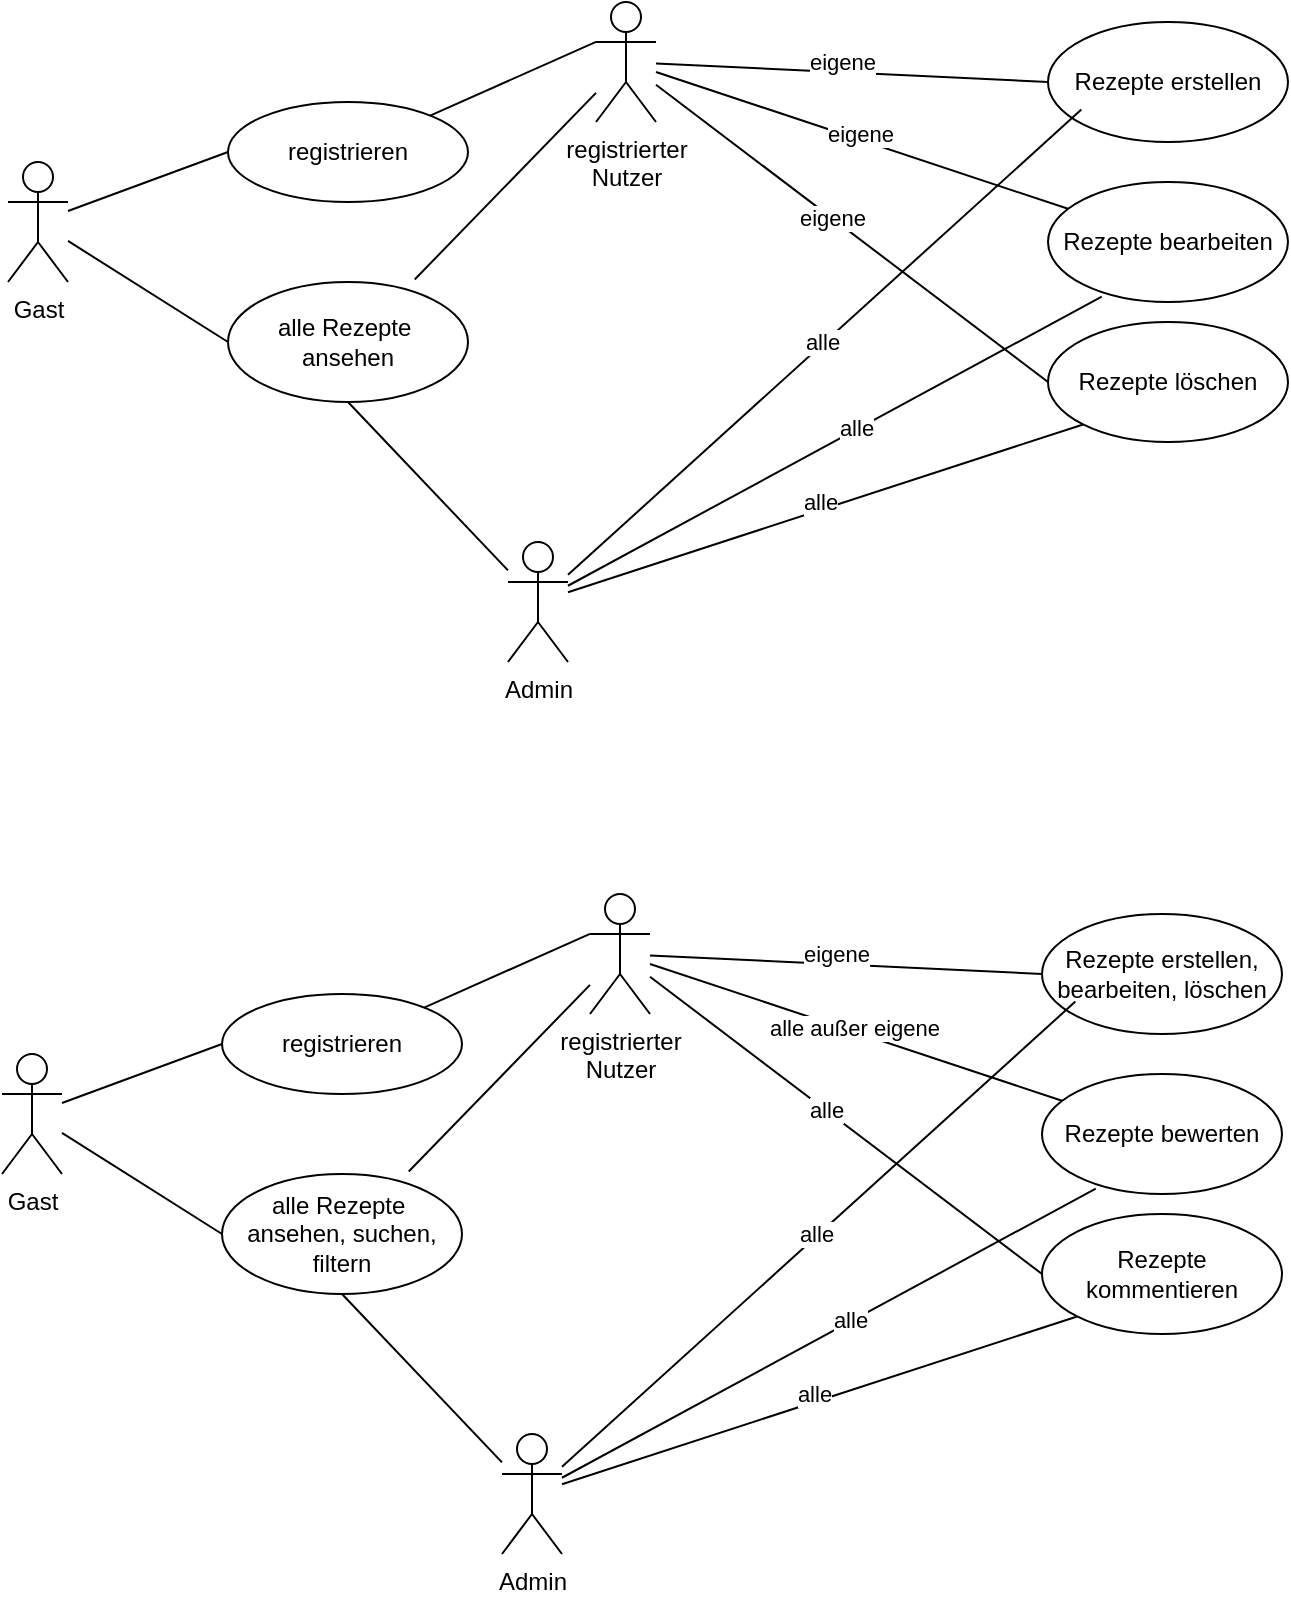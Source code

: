 <mxfile version="26.2.14">
  <diagram name="Seite-1" id="wcatKIITOAddB180gC_4">
    <mxGraphModel dx="1418" dy="906" grid="1" gridSize="10" guides="1" tooltips="1" connect="1" arrows="1" fold="1" page="1" pageScale="1" pageWidth="827" pageHeight="1169" math="0" shadow="0">
      <root>
        <mxCell id="0" />
        <mxCell id="1" parent="0" />
        <mxCell id="PZLCt4sNYvR6H3oS_Bd3-4" style="rounded=0;orthogonalLoop=1;jettySize=auto;html=1;entryX=0;entryY=0.5;entryDx=0;entryDy=0;endArrow=none;startFill=0;" parent="1" source="PZLCt4sNYvR6H3oS_Bd3-1" target="PZLCt4sNYvR6H3oS_Bd3-2" edge="1">
          <mxGeometry relative="1" as="geometry" />
        </mxCell>
        <mxCell id="PZLCt4sNYvR6H3oS_Bd3-16" style="rounded=0;orthogonalLoop=1;jettySize=auto;html=1;entryX=0;entryY=0.5;entryDx=0;entryDy=0;endArrow=none;startFill=0;" parent="1" source="PZLCt4sNYvR6H3oS_Bd3-1" target="PZLCt4sNYvR6H3oS_Bd3-10" edge="1">
          <mxGeometry relative="1" as="geometry" />
        </mxCell>
        <mxCell id="PZLCt4sNYvR6H3oS_Bd3-1" value="Gast" style="shape=umlActor;verticalLabelPosition=bottom;verticalAlign=top;html=1;outlineConnect=0;" parent="1" vertex="1">
          <mxGeometry x="90" y="140" width="30" height="60" as="geometry" />
        </mxCell>
        <mxCell id="PZLCt4sNYvR6H3oS_Bd3-2" value="registrieren" style="ellipse;whiteSpace=wrap;html=1;" parent="1" vertex="1">
          <mxGeometry x="200" y="110" width="120" height="50" as="geometry" />
        </mxCell>
        <mxCell id="PZLCt4sNYvR6H3oS_Bd3-17" style="rounded=0;orthogonalLoop=1;jettySize=auto;html=1;entryX=0;entryY=0.5;entryDx=0;entryDy=0;endArrow=none;startFill=0;" parent="1" source="PZLCt4sNYvR6H3oS_Bd3-3" target="PZLCt4sNYvR6H3oS_Bd3-7" edge="1">
          <mxGeometry relative="1" as="geometry" />
        </mxCell>
        <mxCell id="PZLCt4sNYvR6H3oS_Bd3-18" value="eigene" style="edgeLabel;html=1;align=center;verticalAlign=middle;resizable=0;points=[];" parent="PZLCt4sNYvR6H3oS_Bd3-17" vertex="1" connectable="0">
          <mxGeometry x="-0.05" y="5" relative="1" as="geometry">
            <mxPoint as="offset" />
          </mxGeometry>
        </mxCell>
        <mxCell id="PZLCt4sNYvR6H3oS_Bd3-19" style="rounded=0;orthogonalLoop=1;jettySize=auto;html=1;endArrow=none;startFill=0;" parent="1" source="PZLCt4sNYvR6H3oS_Bd3-3" target="PZLCt4sNYvR6H3oS_Bd3-8" edge="1">
          <mxGeometry relative="1" as="geometry">
            <mxPoint x="470" y="131.796" as="sourcePoint" />
            <mxPoint x="622" y="150" as="targetPoint" />
          </mxGeometry>
        </mxCell>
        <mxCell id="PZLCt4sNYvR6H3oS_Bd3-20" value="eigene" style="edgeLabel;html=1;align=center;verticalAlign=middle;resizable=0;points=[];" parent="PZLCt4sNYvR6H3oS_Bd3-19" vertex="1" connectable="0">
          <mxGeometry x="-0.019" y="3" relative="1" as="geometry">
            <mxPoint as="offset" />
          </mxGeometry>
        </mxCell>
        <mxCell id="PZLCt4sNYvR6H3oS_Bd3-21" style="rounded=0;orthogonalLoop=1;jettySize=auto;html=1;entryX=0;entryY=0.5;entryDx=0;entryDy=0;endArrow=none;startFill=0;" parent="1" source="PZLCt4sNYvR6H3oS_Bd3-3" target="PZLCt4sNYvR6H3oS_Bd3-9" edge="1">
          <mxGeometry relative="1" as="geometry" />
        </mxCell>
        <mxCell id="PZLCt4sNYvR6H3oS_Bd3-22" value="eigene" style="edgeLabel;html=1;align=center;verticalAlign=middle;resizable=0;points=[];" parent="PZLCt4sNYvR6H3oS_Bd3-21" vertex="1" connectable="0">
          <mxGeometry x="0.094" y="-3" relative="1" as="geometry">
            <mxPoint x="-18" y="-17" as="offset" />
          </mxGeometry>
        </mxCell>
        <mxCell id="PZLCt4sNYvR6H3oS_Bd3-3" value="registrierter&lt;div&gt;Nutzer&lt;/div&gt;" style="shape=umlActor;verticalLabelPosition=bottom;verticalAlign=top;html=1;outlineConnect=0;" parent="1" vertex="1">
          <mxGeometry x="384" y="60" width="30" height="60" as="geometry" />
        </mxCell>
        <mxCell id="PZLCt4sNYvR6H3oS_Bd3-5" style="rounded=0;orthogonalLoop=1;jettySize=auto;html=1;entryX=0;entryY=0.333;entryDx=0;entryDy=0;entryPerimeter=0;endArrow=none;startFill=0;" parent="1" source="PZLCt4sNYvR6H3oS_Bd3-2" target="PZLCt4sNYvR6H3oS_Bd3-3" edge="1">
          <mxGeometry relative="1" as="geometry" />
        </mxCell>
        <mxCell id="PZLCt4sNYvR6H3oS_Bd3-7" value="Rezepte erstellen" style="ellipse;whiteSpace=wrap;html=1;" parent="1" vertex="1">
          <mxGeometry x="610" y="70" width="120" height="60" as="geometry" />
        </mxCell>
        <mxCell id="PZLCt4sNYvR6H3oS_Bd3-8" value="Rezepte bearbeiten" style="ellipse;whiteSpace=wrap;html=1;" parent="1" vertex="1">
          <mxGeometry x="610" y="150" width="120" height="60" as="geometry" />
        </mxCell>
        <mxCell id="PZLCt4sNYvR6H3oS_Bd3-9" value="Rezepte löschen" style="ellipse;whiteSpace=wrap;html=1;" parent="1" vertex="1">
          <mxGeometry x="610" y="220" width="120" height="60" as="geometry" />
        </mxCell>
        <mxCell id="PZLCt4sNYvR6H3oS_Bd3-10" value="alle Rezepte&amp;nbsp;&lt;div&gt;&lt;span style=&quot;background-color: transparent; color: light-dark(rgb(0, 0, 0), rgb(255, 255, 255));&quot;&gt;ansehen&lt;/span&gt;&lt;/div&gt;" style="ellipse;whiteSpace=wrap;html=1;" parent="1" vertex="1">
          <mxGeometry x="200" y="200" width="120" height="60" as="geometry" />
        </mxCell>
        <mxCell id="PZLCt4sNYvR6H3oS_Bd3-24" style="rounded=0;orthogonalLoop=1;jettySize=auto;html=1;entryX=0.5;entryY=1;entryDx=0;entryDy=0;endArrow=none;startFill=0;" parent="1" source="PZLCt4sNYvR6H3oS_Bd3-13" target="PZLCt4sNYvR6H3oS_Bd3-10" edge="1">
          <mxGeometry relative="1" as="geometry" />
        </mxCell>
        <mxCell id="PZLCt4sNYvR6H3oS_Bd3-25" style="rounded=0;orthogonalLoop=1;jettySize=auto;html=1;entryX=0;entryY=1;entryDx=0;entryDy=0;endArrow=none;startFill=0;" parent="1" source="PZLCt4sNYvR6H3oS_Bd3-13" target="PZLCt4sNYvR6H3oS_Bd3-9" edge="1">
          <mxGeometry relative="1" as="geometry" />
        </mxCell>
        <mxCell id="PZLCt4sNYvR6H3oS_Bd3-26" value="alle" style="edgeLabel;html=1;align=center;verticalAlign=middle;resizable=0;points=[];" parent="PZLCt4sNYvR6H3oS_Bd3-25" vertex="1" connectable="0">
          <mxGeometry x="-0.012" y="4" relative="1" as="geometry">
            <mxPoint as="offset" />
          </mxGeometry>
        </mxCell>
        <mxCell id="PZLCt4sNYvR6H3oS_Bd3-13" value="Admin" style="shape=umlActor;verticalLabelPosition=bottom;verticalAlign=top;html=1;outlineConnect=0;" parent="1" vertex="1">
          <mxGeometry x="340" y="330" width="30" height="60" as="geometry" />
        </mxCell>
        <mxCell id="PZLCt4sNYvR6H3oS_Bd3-27" style="rounded=0;orthogonalLoop=1;jettySize=auto;html=1;entryX=0.224;entryY=0.955;entryDx=0;entryDy=0;entryPerimeter=0;endArrow=none;startFill=0;" parent="1" source="PZLCt4sNYvR6H3oS_Bd3-13" target="PZLCt4sNYvR6H3oS_Bd3-8" edge="1">
          <mxGeometry relative="1" as="geometry" />
        </mxCell>
        <mxCell id="PZLCt4sNYvR6H3oS_Bd3-28" value="alle" style="edgeLabel;html=1;align=center;verticalAlign=middle;resizable=0;points=[];" parent="PZLCt4sNYvR6H3oS_Bd3-27" vertex="1" connectable="0">
          <mxGeometry x="0.083" y="1" relative="1" as="geometry">
            <mxPoint as="offset" />
          </mxGeometry>
        </mxCell>
        <mxCell id="PZLCt4sNYvR6H3oS_Bd3-29" style="rounded=0;orthogonalLoop=1;jettySize=auto;html=1;entryX=0.139;entryY=0.73;entryDx=0;entryDy=0;entryPerimeter=0;endArrow=none;startFill=0;" parent="1" source="PZLCt4sNYvR6H3oS_Bd3-13" target="PZLCt4sNYvR6H3oS_Bd3-7" edge="1">
          <mxGeometry relative="1" as="geometry" />
        </mxCell>
        <mxCell id="PZLCt4sNYvR6H3oS_Bd3-30" value="alle" style="edgeLabel;html=1;align=center;verticalAlign=middle;resizable=0;points=[];" parent="PZLCt4sNYvR6H3oS_Bd3-29" vertex="1" connectable="0">
          <mxGeometry x="-0.004" y="2" relative="1" as="geometry">
            <mxPoint y="1" as="offset" />
          </mxGeometry>
        </mxCell>
        <mxCell id="PZLCt4sNYvR6H3oS_Bd3-32" style="rounded=0;orthogonalLoop=1;jettySize=auto;html=1;entryX=0.778;entryY=-0.021;entryDx=0;entryDy=0;endArrow=none;startFill=0;entryPerimeter=0;" parent="1" source="PZLCt4sNYvR6H3oS_Bd3-3" target="PZLCt4sNYvR6H3oS_Bd3-10" edge="1">
          <mxGeometry relative="1" as="geometry" />
        </mxCell>
        <mxCell id="_rjExBOoQms9siOGPFMz-1" style="rounded=0;orthogonalLoop=1;jettySize=auto;html=1;entryX=0;entryY=0.5;entryDx=0;entryDy=0;endArrow=none;startFill=0;" edge="1" parent="1" source="_rjExBOoQms9siOGPFMz-3" target="_rjExBOoQms9siOGPFMz-4">
          <mxGeometry relative="1" as="geometry" />
        </mxCell>
        <mxCell id="_rjExBOoQms9siOGPFMz-2" style="rounded=0;orthogonalLoop=1;jettySize=auto;html=1;entryX=0;entryY=0.5;entryDx=0;entryDy=0;endArrow=none;startFill=0;" edge="1" parent="1" source="_rjExBOoQms9siOGPFMz-3" target="_rjExBOoQms9siOGPFMz-16">
          <mxGeometry relative="1" as="geometry" />
        </mxCell>
        <mxCell id="_rjExBOoQms9siOGPFMz-3" value="Gast" style="shape=umlActor;verticalLabelPosition=bottom;verticalAlign=top;html=1;outlineConnect=0;" vertex="1" parent="1">
          <mxGeometry x="87" y="586" width="30" height="60" as="geometry" />
        </mxCell>
        <mxCell id="_rjExBOoQms9siOGPFMz-4" value="registrieren" style="ellipse;whiteSpace=wrap;html=1;" vertex="1" parent="1">
          <mxGeometry x="197" y="556" width="120" height="50" as="geometry" />
        </mxCell>
        <mxCell id="_rjExBOoQms9siOGPFMz-5" style="rounded=0;orthogonalLoop=1;jettySize=auto;html=1;entryX=0;entryY=0.5;entryDx=0;entryDy=0;endArrow=none;startFill=0;" edge="1" parent="1" source="_rjExBOoQms9siOGPFMz-11" target="_rjExBOoQms9siOGPFMz-13">
          <mxGeometry relative="1" as="geometry" />
        </mxCell>
        <mxCell id="_rjExBOoQms9siOGPFMz-6" value="eigene" style="edgeLabel;html=1;align=center;verticalAlign=middle;resizable=0;points=[];" vertex="1" connectable="0" parent="_rjExBOoQms9siOGPFMz-5">
          <mxGeometry x="-0.05" y="5" relative="1" as="geometry">
            <mxPoint as="offset" />
          </mxGeometry>
        </mxCell>
        <mxCell id="_rjExBOoQms9siOGPFMz-7" style="rounded=0;orthogonalLoop=1;jettySize=auto;html=1;endArrow=none;startFill=0;" edge="1" parent="1" source="_rjExBOoQms9siOGPFMz-11" target="_rjExBOoQms9siOGPFMz-14">
          <mxGeometry relative="1" as="geometry">
            <mxPoint x="467" y="577.796" as="sourcePoint" />
            <mxPoint x="619" y="596" as="targetPoint" />
          </mxGeometry>
        </mxCell>
        <mxCell id="_rjExBOoQms9siOGPFMz-8" value="alle außer eigene" style="edgeLabel;html=1;align=center;verticalAlign=middle;resizable=0;points=[];" vertex="1" connectable="0" parent="_rjExBOoQms9siOGPFMz-7">
          <mxGeometry x="-0.019" y="3" relative="1" as="geometry">
            <mxPoint y="1" as="offset" />
          </mxGeometry>
        </mxCell>
        <mxCell id="_rjExBOoQms9siOGPFMz-9" style="rounded=0;orthogonalLoop=1;jettySize=auto;html=1;entryX=0;entryY=0.5;entryDx=0;entryDy=0;endArrow=none;startFill=0;" edge="1" parent="1" source="_rjExBOoQms9siOGPFMz-11" target="_rjExBOoQms9siOGPFMz-15">
          <mxGeometry relative="1" as="geometry" />
        </mxCell>
        <mxCell id="_rjExBOoQms9siOGPFMz-10" value="alle" style="edgeLabel;html=1;align=center;verticalAlign=middle;resizable=0;points=[];" vertex="1" connectable="0" parent="_rjExBOoQms9siOGPFMz-9">
          <mxGeometry x="0.094" y="-3" relative="1" as="geometry">
            <mxPoint x="-18" y="-17" as="offset" />
          </mxGeometry>
        </mxCell>
        <mxCell id="_rjExBOoQms9siOGPFMz-11" value="registrierter&lt;div&gt;Nutzer&lt;/div&gt;" style="shape=umlActor;verticalLabelPosition=bottom;verticalAlign=top;html=1;outlineConnect=0;" vertex="1" parent="1">
          <mxGeometry x="381" y="506" width="30" height="60" as="geometry" />
        </mxCell>
        <mxCell id="_rjExBOoQms9siOGPFMz-12" style="rounded=0;orthogonalLoop=1;jettySize=auto;html=1;entryX=0;entryY=0.333;entryDx=0;entryDy=0;entryPerimeter=0;endArrow=none;startFill=0;" edge="1" parent="1" source="_rjExBOoQms9siOGPFMz-4" target="_rjExBOoQms9siOGPFMz-11">
          <mxGeometry relative="1" as="geometry" />
        </mxCell>
        <mxCell id="_rjExBOoQms9siOGPFMz-13" value="Rezepte erstellen, bearbeiten, löschen" style="ellipse;whiteSpace=wrap;html=1;" vertex="1" parent="1">
          <mxGeometry x="607" y="516" width="120" height="60" as="geometry" />
        </mxCell>
        <mxCell id="_rjExBOoQms9siOGPFMz-14" value="Rezepte bewerten" style="ellipse;whiteSpace=wrap;html=1;" vertex="1" parent="1">
          <mxGeometry x="607" y="596" width="120" height="60" as="geometry" />
        </mxCell>
        <mxCell id="_rjExBOoQms9siOGPFMz-15" value="Rezepte kommentieren" style="ellipse;whiteSpace=wrap;html=1;" vertex="1" parent="1">
          <mxGeometry x="607" y="666" width="120" height="60" as="geometry" />
        </mxCell>
        <mxCell id="_rjExBOoQms9siOGPFMz-16" value="alle Rezepte&amp;nbsp;&lt;div&gt;&lt;span style=&quot;background-color: transparent; color: light-dark(rgb(0, 0, 0), rgb(255, 255, 255));&quot;&gt;ansehen, suchen, filtern&lt;/span&gt;&lt;/div&gt;" style="ellipse;whiteSpace=wrap;html=1;" vertex="1" parent="1">
          <mxGeometry x="197" y="646" width="120" height="60" as="geometry" />
        </mxCell>
        <mxCell id="_rjExBOoQms9siOGPFMz-17" style="rounded=0;orthogonalLoop=1;jettySize=auto;html=1;entryX=0.5;entryY=1;entryDx=0;entryDy=0;endArrow=none;startFill=0;" edge="1" parent="1" source="_rjExBOoQms9siOGPFMz-20" target="_rjExBOoQms9siOGPFMz-16">
          <mxGeometry relative="1" as="geometry" />
        </mxCell>
        <mxCell id="_rjExBOoQms9siOGPFMz-18" style="rounded=0;orthogonalLoop=1;jettySize=auto;html=1;entryX=0;entryY=1;entryDx=0;entryDy=0;endArrow=none;startFill=0;" edge="1" parent="1" source="_rjExBOoQms9siOGPFMz-20" target="_rjExBOoQms9siOGPFMz-15">
          <mxGeometry relative="1" as="geometry" />
        </mxCell>
        <mxCell id="_rjExBOoQms9siOGPFMz-19" value="alle" style="edgeLabel;html=1;align=center;verticalAlign=middle;resizable=0;points=[];" vertex="1" connectable="0" parent="_rjExBOoQms9siOGPFMz-18">
          <mxGeometry x="-0.012" y="4" relative="1" as="geometry">
            <mxPoint as="offset" />
          </mxGeometry>
        </mxCell>
        <mxCell id="_rjExBOoQms9siOGPFMz-20" value="Admin" style="shape=umlActor;verticalLabelPosition=bottom;verticalAlign=top;html=1;outlineConnect=0;" vertex="1" parent="1">
          <mxGeometry x="337" y="776" width="30" height="60" as="geometry" />
        </mxCell>
        <mxCell id="_rjExBOoQms9siOGPFMz-21" style="rounded=0;orthogonalLoop=1;jettySize=auto;html=1;entryX=0.224;entryY=0.955;entryDx=0;entryDy=0;entryPerimeter=0;endArrow=none;startFill=0;" edge="1" parent="1" source="_rjExBOoQms9siOGPFMz-20" target="_rjExBOoQms9siOGPFMz-14">
          <mxGeometry relative="1" as="geometry" />
        </mxCell>
        <mxCell id="_rjExBOoQms9siOGPFMz-22" value="alle" style="edgeLabel;html=1;align=center;verticalAlign=middle;resizable=0;points=[];" vertex="1" connectable="0" parent="_rjExBOoQms9siOGPFMz-21">
          <mxGeometry x="0.083" y="1" relative="1" as="geometry">
            <mxPoint as="offset" />
          </mxGeometry>
        </mxCell>
        <mxCell id="_rjExBOoQms9siOGPFMz-23" style="rounded=0;orthogonalLoop=1;jettySize=auto;html=1;entryX=0.139;entryY=0.73;entryDx=0;entryDy=0;entryPerimeter=0;endArrow=none;startFill=0;" edge="1" parent="1" source="_rjExBOoQms9siOGPFMz-20" target="_rjExBOoQms9siOGPFMz-13">
          <mxGeometry relative="1" as="geometry" />
        </mxCell>
        <mxCell id="_rjExBOoQms9siOGPFMz-24" value="alle" style="edgeLabel;html=1;align=center;verticalAlign=middle;resizable=0;points=[];" vertex="1" connectable="0" parent="_rjExBOoQms9siOGPFMz-23">
          <mxGeometry x="-0.004" y="2" relative="1" as="geometry">
            <mxPoint y="1" as="offset" />
          </mxGeometry>
        </mxCell>
        <mxCell id="_rjExBOoQms9siOGPFMz-25" style="rounded=0;orthogonalLoop=1;jettySize=auto;html=1;entryX=0.778;entryY=-0.021;entryDx=0;entryDy=0;endArrow=none;startFill=0;entryPerimeter=0;" edge="1" parent="1" source="_rjExBOoQms9siOGPFMz-11" target="_rjExBOoQms9siOGPFMz-16">
          <mxGeometry relative="1" as="geometry" />
        </mxCell>
      </root>
    </mxGraphModel>
  </diagram>
</mxfile>
